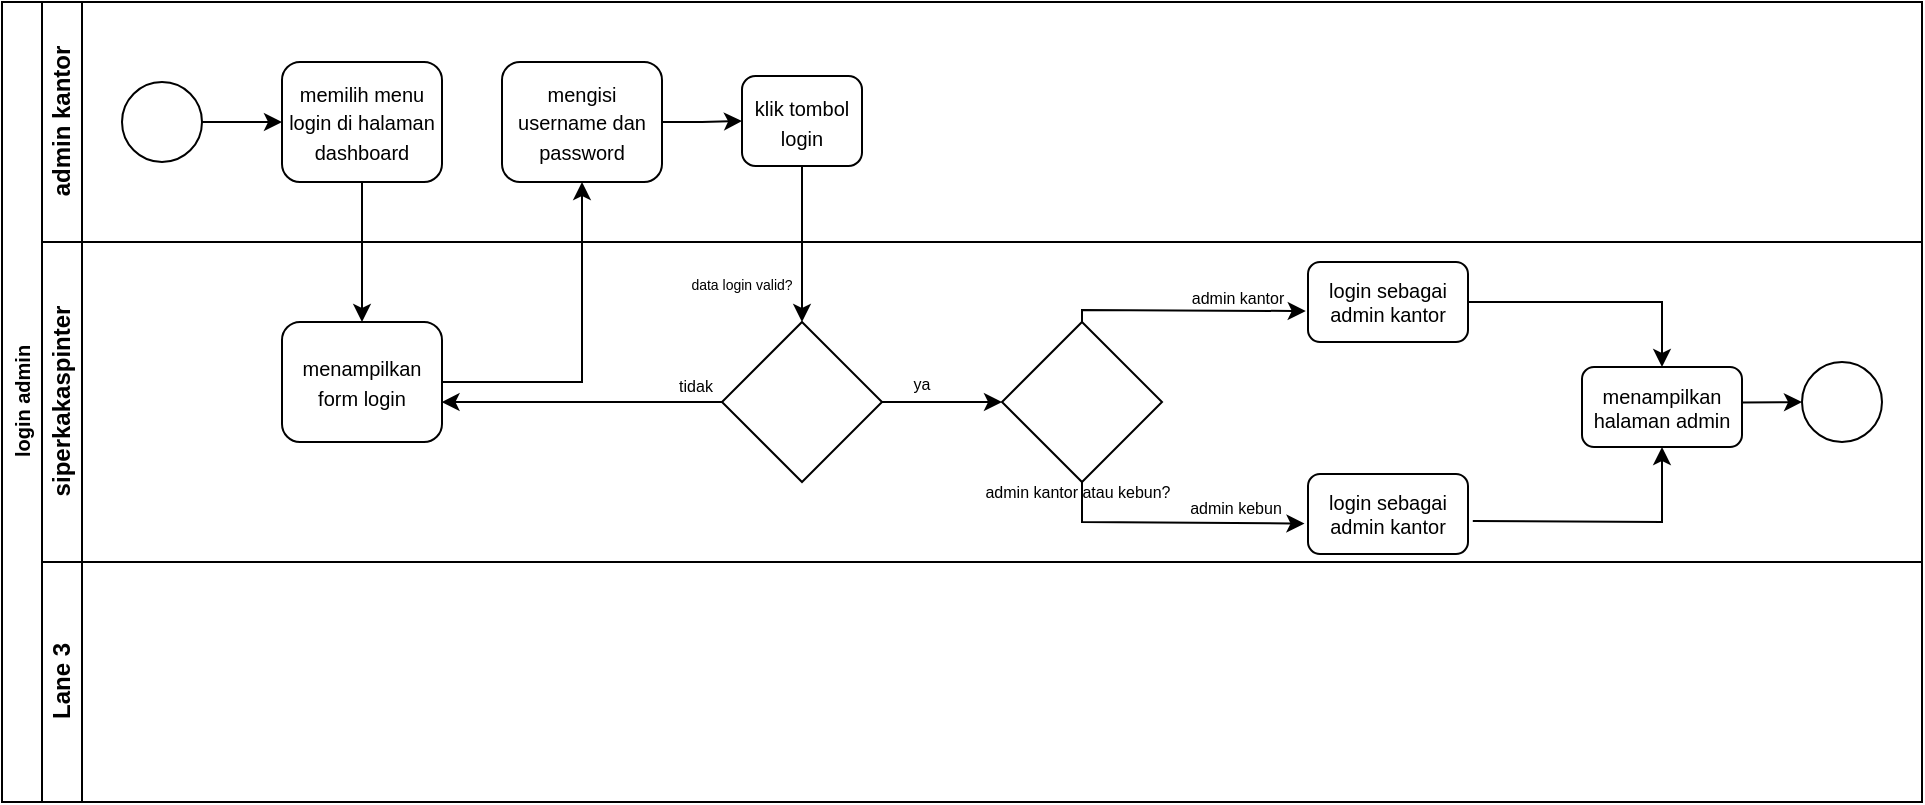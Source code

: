 <mxfile version="24.7.8">
  <diagram id="prtHgNgQTEPvFCAcTncT" name="Page-1">
    <mxGraphModel dx="840" dy="452" grid="1" gridSize="10" guides="1" tooltips="1" connect="1" arrows="1" fold="1" page="1" pageScale="1" pageWidth="827" pageHeight="1169" math="0" shadow="0">
      <root>
        <mxCell id="0" />
        <mxCell id="1" parent="0" />
        <mxCell id="dNxyNK7c78bLwvsdeMH5-19" value="login admin" style="swimlane;html=1;childLayout=stackLayout;resizeParent=1;resizeParentMax=0;horizontal=0;startSize=20;horizontalStack=0;fontSize=10;" parent="1" vertex="1">
          <mxGeometry x="120" y="120" width="960" height="400" as="geometry" />
        </mxCell>
        <mxCell id="dNxyNK7c78bLwvsdeMH5-27" value="" style="edgeStyle=orthogonalEdgeStyle;rounded=0;orthogonalLoop=1;jettySize=auto;html=1;endArrow=classic;endFill=1;" parent="dNxyNK7c78bLwvsdeMH5-19" source="dNxyNK7c78bLwvsdeMH5-24" target="dNxyNK7c78bLwvsdeMH5-26" edge="1">
          <mxGeometry relative="1" as="geometry" />
        </mxCell>
        <mxCell id="dNxyNK7c78bLwvsdeMH5-20" value="admin kantor" style="swimlane;html=1;startSize=20;horizontal=0;" parent="dNxyNK7c78bLwvsdeMH5-19" vertex="1">
          <mxGeometry x="20" width="940" height="120" as="geometry" />
        </mxCell>
        <mxCell id="dNxyNK7c78bLwvsdeMH5-25" value="" style="edgeStyle=orthogonalEdgeStyle;rounded=0;orthogonalLoop=1;jettySize=auto;html=1;" parent="dNxyNK7c78bLwvsdeMH5-20" source="dNxyNK7c78bLwvsdeMH5-23" target="dNxyNK7c78bLwvsdeMH5-24" edge="1">
          <mxGeometry relative="1" as="geometry" />
        </mxCell>
        <mxCell id="dNxyNK7c78bLwvsdeMH5-23" value="" style="ellipse;whiteSpace=wrap;html=1;" parent="dNxyNK7c78bLwvsdeMH5-20" vertex="1">
          <mxGeometry x="40" y="40" width="40" height="40" as="geometry" />
        </mxCell>
        <mxCell id="dNxyNK7c78bLwvsdeMH5-24" value="&lt;font style=&quot;font-size: 10px;&quot;&gt;memilih menu login di halaman dashboard&lt;/font&gt;" style="rounded=1;whiteSpace=wrap;html=1;fontFamily=Helvetica;fontSize=12;fontColor=#000000;align=center;" parent="dNxyNK7c78bLwvsdeMH5-20" vertex="1">
          <mxGeometry x="120" y="30" width="80" height="60" as="geometry" />
        </mxCell>
        <mxCell id="5Fuo24VsPP9PU_H3hO7u-5" value="" style="edgeStyle=orthogonalEdgeStyle;rounded=0;orthogonalLoop=1;jettySize=auto;html=1;" edge="1" parent="dNxyNK7c78bLwvsdeMH5-20" source="5Fuo24VsPP9PU_H3hO7u-1" target="5Fuo24VsPP9PU_H3hO7u-4">
          <mxGeometry relative="1" as="geometry" />
        </mxCell>
        <mxCell id="5Fuo24VsPP9PU_H3hO7u-1" value="&lt;font style=&quot;font-size: 10px;&quot;&gt;mengisi username dan password&lt;/font&gt;" style="rounded=1;whiteSpace=wrap;html=1;fontColor=#000000;" vertex="1" parent="dNxyNK7c78bLwvsdeMH5-20">
          <mxGeometry x="230" y="30" width="80" height="60" as="geometry" />
        </mxCell>
        <mxCell id="5Fuo24VsPP9PU_H3hO7u-4" value="&lt;font style=&quot;font-size: 10px;&quot;&gt;klik tombol login&lt;/font&gt;" style="whiteSpace=wrap;html=1;fontColor=#000000;rounded=1;" vertex="1" parent="dNxyNK7c78bLwvsdeMH5-20">
          <mxGeometry x="350" y="37" width="60" height="45" as="geometry" />
        </mxCell>
        <mxCell id="dNxyNK7c78bLwvsdeMH5-21" value="siperkakaspinter" style="swimlane;html=1;startSize=20;horizontal=0;" parent="dNxyNK7c78bLwvsdeMH5-19" vertex="1">
          <mxGeometry x="20" y="120" width="940" height="160" as="geometry" />
        </mxCell>
        <mxCell id="dNxyNK7c78bLwvsdeMH5-26" value="&lt;font style=&quot;font-size: 10px;&quot;&gt;menampilkan form login&lt;/font&gt;" style="rounded=1;whiteSpace=wrap;html=1;fontFamily=Helvetica;fontSize=12;fontColor=#000000;align=center;" parent="dNxyNK7c78bLwvsdeMH5-21" vertex="1">
          <mxGeometry x="120" y="40" width="80" height="60" as="geometry" />
        </mxCell>
        <mxCell id="5Fuo24VsPP9PU_H3hO7u-14" value="" style="edgeStyle=orthogonalEdgeStyle;rounded=0;orthogonalLoop=1;jettySize=auto;html=1;entryX=0.997;entryY=0.667;entryDx=0;entryDy=0;entryPerimeter=0;" edge="1" parent="dNxyNK7c78bLwvsdeMH5-21" source="5Fuo24VsPP9PU_H3hO7u-8" target="dNxyNK7c78bLwvsdeMH5-26">
          <mxGeometry relative="1" as="geometry">
            <mxPoint x="280" y="80" as="targetPoint" />
          </mxGeometry>
        </mxCell>
        <mxCell id="5Fuo24VsPP9PU_H3hO7u-21" value="" style="edgeStyle=orthogonalEdgeStyle;rounded=0;orthogonalLoop=1;jettySize=auto;html=1;" edge="1" parent="dNxyNK7c78bLwvsdeMH5-21" source="5Fuo24VsPP9PU_H3hO7u-8" target="5Fuo24VsPP9PU_H3hO7u-20">
          <mxGeometry relative="1" as="geometry" />
        </mxCell>
        <mxCell id="5Fuo24VsPP9PU_H3hO7u-8" value="" style="rhombus;whiteSpace=wrap;html=1;fontColor=#000000;rounded=0;" vertex="1" parent="dNxyNK7c78bLwvsdeMH5-21">
          <mxGeometry x="340" y="40" width="80" height="80" as="geometry" />
        </mxCell>
        <mxCell id="5Fuo24VsPP9PU_H3hO7u-10" value="&lt;font style=&quot;font-size: 7px;&quot;&gt;data login valid?&lt;/font&gt;" style="text;html=1;align=center;verticalAlign=middle;whiteSpace=wrap;rounded=0;" vertex="1" parent="dNxyNK7c78bLwvsdeMH5-21">
          <mxGeometry x="320" y="10" width="60" height="20" as="geometry" />
        </mxCell>
        <mxCell id="5Fuo24VsPP9PU_H3hO7u-16" value="&lt;font style=&quot;font-size: 8px;&quot;&gt;tidak&lt;/font&gt;" style="text;html=1;align=center;verticalAlign=middle;whiteSpace=wrap;rounded=0;" vertex="1" parent="dNxyNK7c78bLwvsdeMH5-21">
          <mxGeometry x="307" y="63" width="40" height="15" as="geometry" />
        </mxCell>
        <mxCell id="5Fuo24VsPP9PU_H3hO7u-17" value="&lt;font style=&quot;font-size: 8px;&quot;&gt;ya&lt;/font&gt;" style="text;html=1;align=center;verticalAlign=middle;whiteSpace=wrap;rounded=0;" vertex="1" parent="dNxyNK7c78bLwvsdeMH5-21">
          <mxGeometry x="420" y="62.5" width="40" height="15" as="geometry" />
        </mxCell>
        <mxCell id="5Fuo24VsPP9PU_H3hO7u-18" value="menampilkan halaman admin" style="whiteSpace=wrap;html=1;fontColor=#000000;rounded=1;fontSize=10;" vertex="1" parent="dNxyNK7c78bLwvsdeMH5-21">
          <mxGeometry x="770" y="62.5" width="80" height="40" as="geometry" />
        </mxCell>
        <mxCell id="5Fuo24VsPP9PU_H3hO7u-20" value="" style="rhombus;whiteSpace=wrap;html=1;fontColor=#000000;rounded=0;" vertex="1" parent="dNxyNK7c78bLwvsdeMH5-21">
          <mxGeometry x="480" y="40" width="80" height="80" as="geometry" />
        </mxCell>
        <mxCell id="5Fuo24VsPP9PU_H3hO7u-23" value="" style="endArrow=classic;html=1;rounded=0;exitX=0.5;exitY=1;exitDx=0;exitDy=0;entryX=-0.022;entryY=0.62;entryDx=0;entryDy=0;entryPerimeter=0;" edge="1" parent="dNxyNK7c78bLwvsdeMH5-21" source="5Fuo24VsPP9PU_H3hO7u-20" target="5Fuo24VsPP9PU_H3hO7u-29">
          <mxGeometry width="50" height="50" relative="1" as="geometry">
            <mxPoint x="520" y="150" as="sourcePoint" />
            <mxPoint x="630" y="140" as="targetPoint" />
            <Array as="points">
              <mxPoint x="520" y="140" />
            </Array>
          </mxGeometry>
        </mxCell>
        <mxCell id="5Fuo24VsPP9PU_H3hO7u-24" value="&lt;font style=&quot;font-size: 8px;&quot;&gt;admin kantor atau kebun?&lt;/font&gt;" style="text;html=1;align=center;verticalAlign=middle;whiteSpace=wrap;rounded=0;fontSize=8;" vertex="1" parent="dNxyNK7c78bLwvsdeMH5-21">
          <mxGeometry x="463" y="110" width="110" height="30" as="geometry" />
        </mxCell>
        <mxCell id="dNxyNK7c78bLwvsdeMH5-32" value="" style="ellipse;whiteSpace=wrap;html=1;" parent="dNxyNK7c78bLwvsdeMH5-21" vertex="1">
          <mxGeometry x="880" y="60" width="40" height="40" as="geometry" />
        </mxCell>
        <mxCell id="5Fuo24VsPP9PU_H3hO7u-26" value="" style="endArrow=classic;html=1;rounded=0;entryX=0;entryY=0.5;entryDx=0;entryDy=0;exitX=0.999;exitY=0.445;exitDx=0;exitDy=0;exitPerimeter=0;" edge="1" parent="dNxyNK7c78bLwvsdeMH5-21" source="5Fuo24VsPP9PU_H3hO7u-18" target="dNxyNK7c78bLwvsdeMH5-32">
          <mxGeometry width="50" height="50" relative="1" as="geometry">
            <mxPoint x="580" y="60" as="sourcePoint" />
            <mxPoint x="630" y="10" as="targetPoint" />
          </mxGeometry>
        </mxCell>
        <mxCell id="5Fuo24VsPP9PU_H3hO7u-27" value="&lt;font style=&quot;font-size: 8px;&quot;&gt;admin kantor&lt;/font&gt;" style="text;html=1;align=center;verticalAlign=middle;whiteSpace=wrap;rounded=0;fontSize=8;" vertex="1" parent="dNxyNK7c78bLwvsdeMH5-21">
          <mxGeometry x="568" y="20" width="60" height="15" as="geometry" />
        </mxCell>
        <mxCell id="5Fuo24VsPP9PU_H3hO7u-28" value="login sebagai admin kantor" style="whiteSpace=wrap;html=1;fontColor=#000000;rounded=1;fontSize=10;" vertex="1" parent="dNxyNK7c78bLwvsdeMH5-21">
          <mxGeometry x="633" y="10" width="80" height="40" as="geometry" />
        </mxCell>
        <mxCell id="5Fuo24VsPP9PU_H3hO7u-29" value="login sebagai admin kantor" style="whiteSpace=wrap;html=1;fontColor=#000000;rounded=1;fontSize=10;" vertex="1" parent="dNxyNK7c78bLwvsdeMH5-21">
          <mxGeometry x="633" y="116" width="80" height="40" as="geometry" />
        </mxCell>
        <mxCell id="5Fuo24VsPP9PU_H3hO7u-30" value="" style="endArrow=classic;html=1;rounded=0;exitX=0.5;exitY=0;exitDx=0;exitDy=0;entryX=-0.014;entryY=0.613;entryDx=0;entryDy=0;entryPerimeter=0;" edge="1" parent="dNxyNK7c78bLwvsdeMH5-21" source="5Fuo24VsPP9PU_H3hO7u-20" target="5Fuo24VsPP9PU_H3hO7u-28">
          <mxGeometry width="50" height="50" relative="1" as="geometry">
            <mxPoint x="522" y="-5" as="sourcePoint" />
            <mxPoint x="633" y="14" as="targetPoint" />
            <Array as="points">
              <mxPoint x="520" y="34" />
            </Array>
          </mxGeometry>
        </mxCell>
        <mxCell id="5Fuo24VsPP9PU_H3hO7u-31" value="&lt;font style=&quot;font-size: 8px;&quot;&gt;admin kebun&lt;/font&gt;" style="text;html=1;align=center;verticalAlign=middle;whiteSpace=wrap;rounded=0;fontSize=8;" vertex="1" parent="dNxyNK7c78bLwvsdeMH5-21">
          <mxGeometry x="567" y="125.5" width="60" height="15" as="geometry" />
        </mxCell>
        <mxCell id="5Fuo24VsPP9PU_H3hO7u-32" value="" style="endArrow=classic;html=1;rounded=0;entryX=0.5;entryY=0;entryDx=0;entryDy=0;exitX=1;exitY=0.5;exitDx=0;exitDy=0;" edge="1" parent="dNxyNK7c78bLwvsdeMH5-21" source="5Fuo24VsPP9PU_H3hO7u-28" target="5Fuo24VsPP9PU_H3hO7u-18">
          <mxGeometry width="50" height="50" relative="1" as="geometry">
            <mxPoint x="600" y="170" as="sourcePoint" />
            <mxPoint x="650" y="120" as="targetPoint" />
            <Array as="points">
              <mxPoint x="810" y="30" />
            </Array>
          </mxGeometry>
        </mxCell>
        <mxCell id="5Fuo24VsPP9PU_H3hO7u-33" value="" style="endArrow=classic;html=1;rounded=0;entryX=0.5;entryY=1;entryDx=0;entryDy=0;exitX=1.03;exitY=0.586;exitDx=0;exitDy=0;exitPerimeter=0;" edge="1" parent="dNxyNK7c78bLwvsdeMH5-21" source="5Fuo24VsPP9PU_H3hO7u-29" target="5Fuo24VsPP9PU_H3hO7u-18">
          <mxGeometry width="50" height="50" relative="1" as="geometry">
            <mxPoint x="600" y="170" as="sourcePoint" />
            <mxPoint x="650" y="120" as="targetPoint" />
            <Array as="points">
              <mxPoint x="810" y="140" />
            </Array>
          </mxGeometry>
        </mxCell>
        <mxCell id="dNxyNK7c78bLwvsdeMH5-22" value="Lane 3" style="swimlane;html=1;startSize=20;horizontal=0;" parent="dNxyNK7c78bLwvsdeMH5-19" vertex="1">
          <mxGeometry x="20" y="280" width="940" height="120" as="geometry" />
        </mxCell>
        <mxCell id="5Fuo24VsPP9PU_H3hO7u-2" value="" style="edgeStyle=orthogonalEdgeStyle;rounded=0;orthogonalLoop=1;jettySize=auto;html=1;" edge="1" parent="dNxyNK7c78bLwvsdeMH5-19" source="dNxyNK7c78bLwvsdeMH5-26" target="5Fuo24VsPP9PU_H3hO7u-1">
          <mxGeometry relative="1" as="geometry" />
        </mxCell>
        <mxCell id="5Fuo24VsPP9PU_H3hO7u-7" value="" style="edgeStyle=orthogonalEdgeStyle;rounded=0;orthogonalLoop=1;jettySize=auto;html=1;" edge="1" parent="dNxyNK7c78bLwvsdeMH5-19" source="5Fuo24VsPP9PU_H3hO7u-4" target="5Fuo24VsPP9PU_H3hO7u-8">
          <mxGeometry relative="1" as="geometry">
            <mxPoint x="400" y="160" as="targetPoint" />
          </mxGeometry>
        </mxCell>
      </root>
    </mxGraphModel>
  </diagram>
</mxfile>
